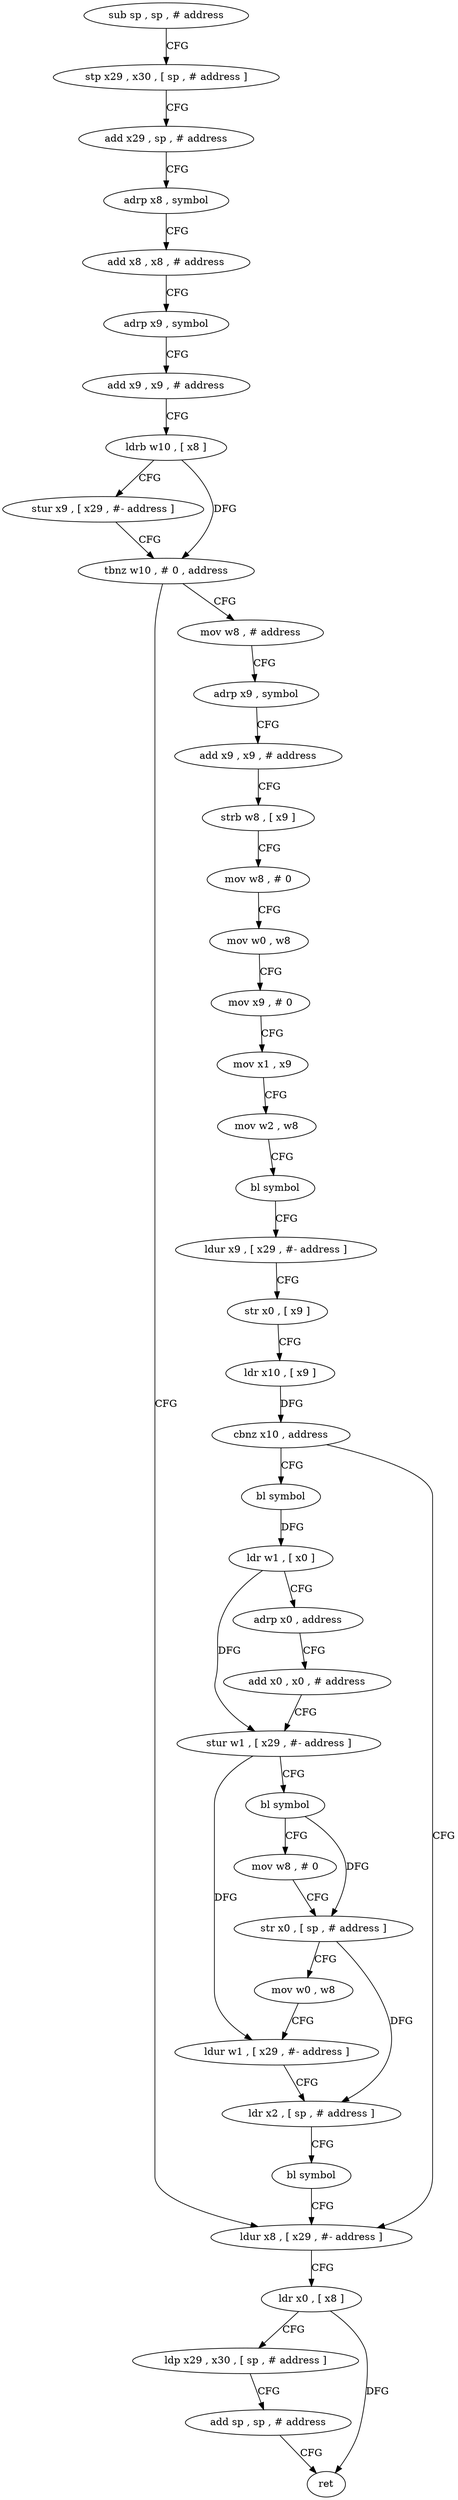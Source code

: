digraph "func" {
"4210504" [label = "sub sp , sp , # address" ]
"4210508" [label = "stp x29 , x30 , [ sp , # address ]" ]
"4210512" [label = "add x29 , sp , # address" ]
"4210516" [label = "adrp x8 , symbol" ]
"4210520" [label = "add x8 , x8 , # address" ]
"4210524" [label = "adrp x9 , symbol" ]
"4210528" [label = "add x9 , x9 , # address" ]
"4210532" [label = "ldrb w10 , [ x8 ]" ]
"4210536" [label = "stur x9 , [ x29 , #- address ]" ]
"4210540" [label = "tbnz w10 , # 0 , address" ]
"4210648" [label = "ldur x8 , [ x29 , #- address ]" ]
"4210544" [label = "mov w8 , # address" ]
"4210652" [label = "ldr x0 , [ x8 ]" ]
"4210656" [label = "ldp x29 , x30 , [ sp , # address ]" ]
"4210660" [label = "add sp , sp , # address" ]
"4210664" [label = "ret" ]
"4210548" [label = "adrp x9 , symbol" ]
"4210552" [label = "add x9 , x9 , # address" ]
"4210556" [label = "strb w8 , [ x9 ]" ]
"4210560" [label = "mov w8 , # 0" ]
"4210564" [label = "mov w0 , w8" ]
"4210568" [label = "mov x9 , # 0" ]
"4210572" [label = "mov x1 , x9" ]
"4210576" [label = "mov w2 , w8" ]
"4210580" [label = "bl symbol" ]
"4210584" [label = "ldur x9 , [ x29 , #- address ]" ]
"4210588" [label = "str x0 , [ x9 ]" ]
"4210592" [label = "ldr x10 , [ x9 ]" ]
"4210596" [label = "cbnz x10 , address" ]
"4210600" [label = "bl symbol" ]
"4210604" [label = "ldr w1 , [ x0 ]" ]
"4210608" [label = "adrp x0 , address" ]
"4210612" [label = "add x0 , x0 , # address" ]
"4210616" [label = "stur w1 , [ x29 , #- address ]" ]
"4210620" [label = "bl symbol" ]
"4210624" [label = "mov w8 , # 0" ]
"4210628" [label = "str x0 , [ sp , # address ]" ]
"4210632" [label = "mov w0 , w8" ]
"4210636" [label = "ldur w1 , [ x29 , #- address ]" ]
"4210640" [label = "ldr x2 , [ sp , # address ]" ]
"4210644" [label = "bl symbol" ]
"4210504" -> "4210508" [ label = "CFG" ]
"4210508" -> "4210512" [ label = "CFG" ]
"4210512" -> "4210516" [ label = "CFG" ]
"4210516" -> "4210520" [ label = "CFG" ]
"4210520" -> "4210524" [ label = "CFG" ]
"4210524" -> "4210528" [ label = "CFG" ]
"4210528" -> "4210532" [ label = "CFG" ]
"4210532" -> "4210536" [ label = "CFG" ]
"4210532" -> "4210540" [ label = "DFG" ]
"4210536" -> "4210540" [ label = "CFG" ]
"4210540" -> "4210648" [ label = "CFG" ]
"4210540" -> "4210544" [ label = "CFG" ]
"4210648" -> "4210652" [ label = "CFG" ]
"4210544" -> "4210548" [ label = "CFG" ]
"4210652" -> "4210656" [ label = "CFG" ]
"4210652" -> "4210664" [ label = "DFG" ]
"4210656" -> "4210660" [ label = "CFG" ]
"4210660" -> "4210664" [ label = "CFG" ]
"4210548" -> "4210552" [ label = "CFG" ]
"4210552" -> "4210556" [ label = "CFG" ]
"4210556" -> "4210560" [ label = "CFG" ]
"4210560" -> "4210564" [ label = "CFG" ]
"4210564" -> "4210568" [ label = "CFG" ]
"4210568" -> "4210572" [ label = "CFG" ]
"4210572" -> "4210576" [ label = "CFG" ]
"4210576" -> "4210580" [ label = "CFG" ]
"4210580" -> "4210584" [ label = "CFG" ]
"4210584" -> "4210588" [ label = "CFG" ]
"4210588" -> "4210592" [ label = "CFG" ]
"4210592" -> "4210596" [ label = "DFG" ]
"4210596" -> "4210648" [ label = "CFG" ]
"4210596" -> "4210600" [ label = "CFG" ]
"4210600" -> "4210604" [ label = "DFG" ]
"4210604" -> "4210608" [ label = "CFG" ]
"4210604" -> "4210616" [ label = "DFG" ]
"4210608" -> "4210612" [ label = "CFG" ]
"4210612" -> "4210616" [ label = "CFG" ]
"4210616" -> "4210620" [ label = "CFG" ]
"4210616" -> "4210636" [ label = "DFG" ]
"4210620" -> "4210624" [ label = "CFG" ]
"4210620" -> "4210628" [ label = "DFG" ]
"4210624" -> "4210628" [ label = "CFG" ]
"4210628" -> "4210632" [ label = "CFG" ]
"4210628" -> "4210640" [ label = "DFG" ]
"4210632" -> "4210636" [ label = "CFG" ]
"4210636" -> "4210640" [ label = "CFG" ]
"4210640" -> "4210644" [ label = "CFG" ]
"4210644" -> "4210648" [ label = "CFG" ]
}
